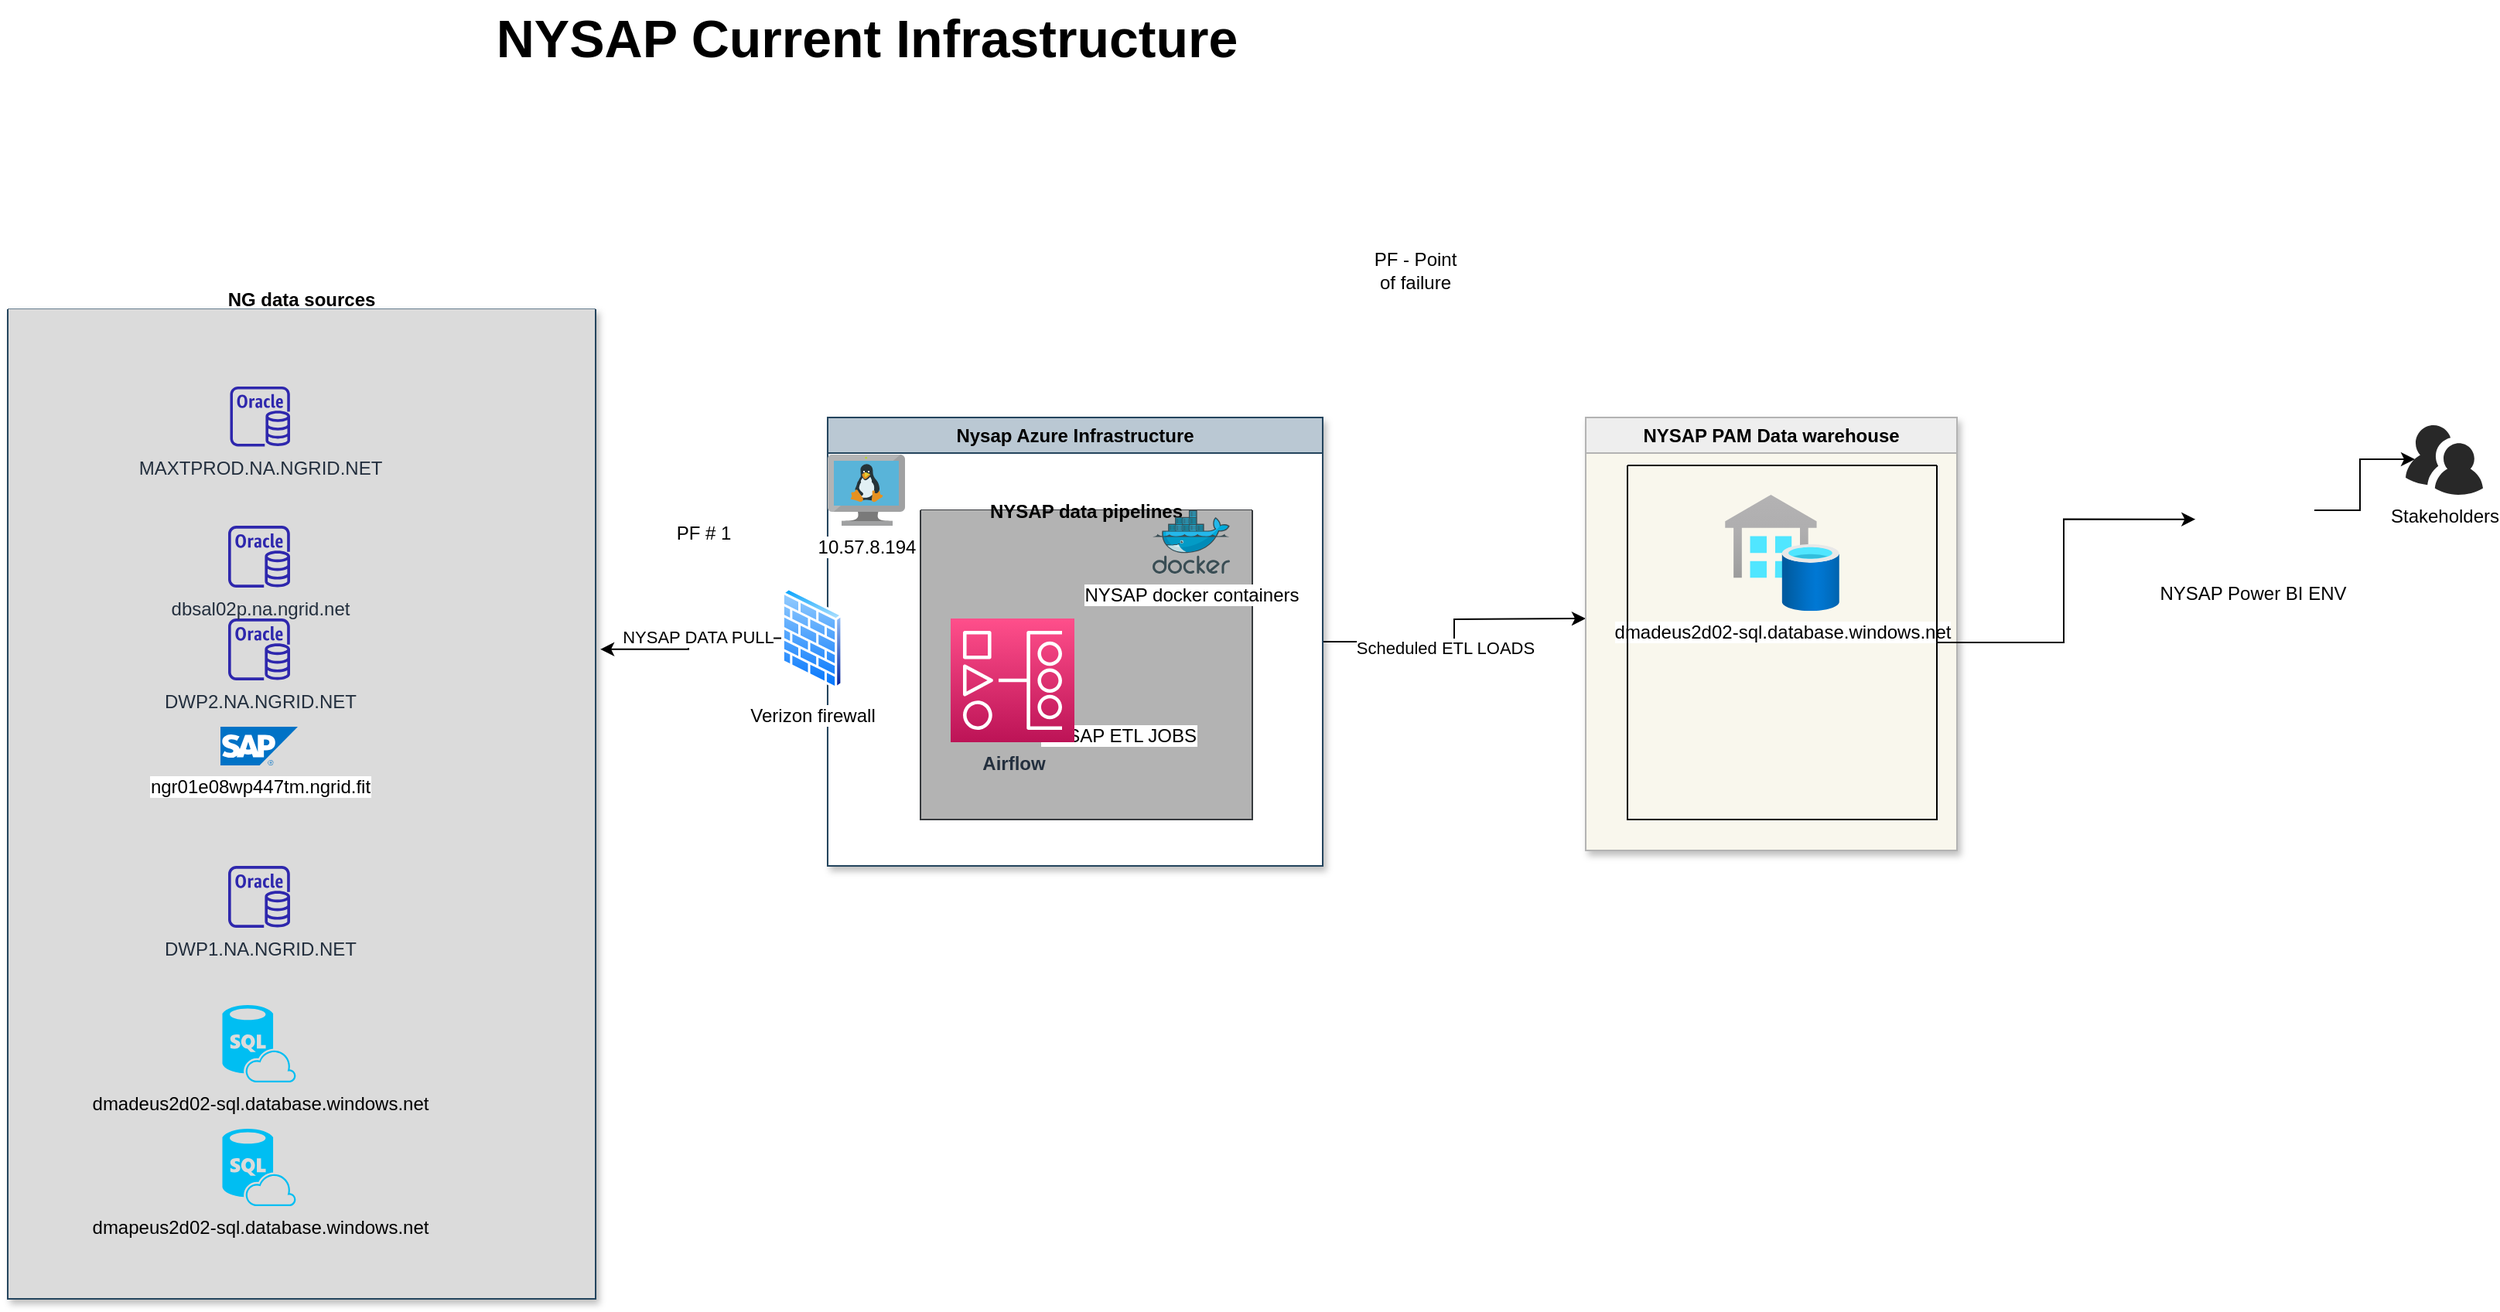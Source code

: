 <mxfile version="21.6.8" type="github" pages="2">
  <diagram name="Current infrastrucute" id="vMSi74zKKZoESPufpiis">
    <mxGraphModel dx="2250" dy="1853" grid="1" gridSize="10" guides="1" tooltips="1" connect="1" arrows="1" fold="1" page="1" pageScale="1" pageWidth="850" pageHeight="1100" math="0" shadow="0">
      <root>
        <mxCell id="0" />
        <mxCell id="1" parent="0" />
        <mxCell id="CI4ZX0cqtZSKXkryHxtm-9" value="NG data sources&#xa;" style="swimlane;startSize=0;fillColor=#707980;strokeColor=#23445d;fillStyle=solid;swimlaneFillColor=#DBDBDB;glass=1;shadow=1;perimeterSpacing=5;movable=1;resizable=1;rotatable=1;deletable=1;editable=1;locked=0;connectable=1;" vertex="1" parent="1">
          <mxGeometry x="-200" y="-680" width="380" height="640" as="geometry" />
        </mxCell>
        <mxCell id="CI4ZX0cqtZSKXkryHxtm-15" value="DWP2.NA.NGRID.NET" style="sketch=0;outlineConnect=0;fontColor=#232F3E;gradientColor=none;fillColor=#2E27AD;strokeColor=none;dashed=0;verticalLabelPosition=bottom;verticalAlign=top;align=center;html=1;fontSize=12;fontStyle=0;aspect=fixed;pointerEvents=1;shape=mxgraph.aws4.rds_oracle_instance;" vertex="1" parent="CI4ZX0cqtZSKXkryHxtm-9">
          <mxGeometry x="142.5" y="200" width="40" height="40" as="geometry" />
        </mxCell>
        <mxCell id="CI4ZX0cqtZSKXkryHxtm-8" value="" style="group" vertex="1" connectable="0" parent="CI4ZX0cqtZSKXkryHxtm-9">
          <mxGeometry x="133.75" y="40" width="57.5" height="540" as="geometry" />
        </mxCell>
        <mxCell id="CI4ZX0cqtZSKXkryHxtm-1" value="dbsal02p.na.ngrid.net" style="sketch=0;outlineConnect=0;fontColor=#232F3E;gradientColor=none;fillColor=#2E27AD;strokeColor=none;dashed=0;verticalLabelPosition=bottom;verticalAlign=top;align=center;html=1;fontSize=12;fontStyle=0;aspect=fixed;pointerEvents=1;shape=mxgraph.aws4.rds_oracle_instance;" vertex="1" parent="CI4ZX0cqtZSKXkryHxtm-8">
          <mxGeometry x="8.75" y="100" width="40" height="40" as="geometry" />
        </mxCell>
        <mxCell id="CI4ZX0cqtZSKXkryHxtm-2" value="ngr01e08wp447tm.ngrid.fit" style="image;sketch=0;aspect=fixed;html=1;points=[];align=center;fontSize=12;image=img/lib/mscae/SAP_HANA_on_Azure.svg;" vertex="1" parent="CI4ZX0cqtZSKXkryHxtm-8">
          <mxGeometry x="3.75" y="230" width="50" height="25" as="geometry" />
        </mxCell>
        <mxCell id="CI4ZX0cqtZSKXkryHxtm-3" value="DWP1.NA.NGRID.NET" style="sketch=0;outlineConnect=0;fontColor=#232F3E;gradientColor=none;fillColor=#2E27AD;strokeColor=none;dashed=0;verticalLabelPosition=bottom;verticalAlign=top;align=center;html=1;fontSize=12;fontStyle=0;aspect=fixed;pointerEvents=1;shape=mxgraph.aws4.rds_oracle_instance;" vertex="1" parent="CI4ZX0cqtZSKXkryHxtm-8">
          <mxGeometry x="8.75" y="320" width="40" height="40" as="geometry" />
        </mxCell>
        <mxCell id="CI4ZX0cqtZSKXkryHxtm-4" value="dmadeus2d02-sql.database.windows.net" style="verticalLabelPosition=bottom;html=1;verticalAlign=top;align=center;strokeColor=none;fillColor=#00BEF2;shape=mxgraph.azure.sql_database_sql_azure;" vertex="1" parent="CI4ZX0cqtZSKXkryHxtm-8">
          <mxGeometry x="5" y="410" width="47.5" height="50" as="geometry" />
        </mxCell>
        <mxCell id="CI4ZX0cqtZSKXkryHxtm-6" value="dmapeus2d02-sql.database.windows.net" style="verticalLabelPosition=bottom;html=1;verticalAlign=top;align=center;strokeColor=none;fillColor=#00BEF2;shape=mxgraph.azure.sql_database_sql_azure;" vertex="1" parent="CI4ZX0cqtZSKXkryHxtm-8">
          <mxGeometry x="5" y="490" width="47.5" height="50" as="geometry" />
        </mxCell>
        <mxCell id="CI4ZX0cqtZSKXkryHxtm-7" value="MAXTPROD.NA.NGRID.NET" style="sketch=0;outlineConnect=0;fontColor=#232F3E;gradientColor=none;fillColor=#2E27AD;strokeColor=none;dashed=0;verticalLabelPosition=bottom;verticalAlign=top;align=center;html=1;fontSize=12;fontStyle=0;aspect=fixed;pointerEvents=1;shape=mxgraph.aws4.rds_oracle_instance;" vertex="1" parent="CI4ZX0cqtZSKXkryHxtm-8">
          <mxGeometry x="10" y="10" width="38.75" height="38.75" as="geometry" />
        </mxCell>
        <mxCell id="CI4ZX0cqtZSKXkryHxtm-39" style="edgeStyle=orthogonalEdgeStyle;rounded=0;orthogonalLoop=1;jettySize=auto;html=1;" edge="1" parent="1" source="CI4ZX0cqtZSKXkryHxtm-10">
          <mxGeometry relative="1" as="geometry">
            <mxPoint x="820" y="-480" as="targetPoint" />
          </mxGeometry>
        </mxCell>
        <mxCell id="CI4ZX0cqtZSKXkryHxtm-40" value="Scheduled ETL LOADS" style="edgeLabel;html=1;align=center;verticalAlign=middle;resizable=0;points=[];" vertex="1" connectable="0" parent="CI4ZX0cqtZSKXkryHxtm-39">
          <mxGeometry x="-0.141" y="-4" relative="1" as="geometry">
            <mxPoint as="offset" />
          </mxGeometry>
        </mxCell>
        <mxCell id="CI4ZX0cqtZSKXkryHxtm-10" value="Nysap Azure Infrastructure" style="swimlane;whiteSpace=wrap;html=1;movable=1;resizable=1;rotatable=1;deletable=1;editable=1;locked=0;connectable=1;swimlaneFillColor=default;fillColor=#bac8d3;strokeColor=#23445d;gradientColor=none;shadow=1;" vertex="1" parent="1">
          <mxGeometry x="330" y="-610" width="320" height="290" as="geometry" />
        </mxCell>
        <mxCell id="CI4ZX0cqtZSKXkryHxtm-11" value="10.57.8.194" style="image;sketch=0;aspect=fixed;html=1;points=[];align=center;fontSize=12;image=img/lib/mscae/VM_Linux.svg;" vertex="1" parent="CI4ZX0cqtZSKXkryHxtm-10">
          <mxGeometry y="24" width="50" height="46" as="geometry" />
        </mxCell>
        <mxCell id="CI4ZX0cqtZSKXkryHxtm-18" value="NYSAP data pipelines" style="swimlane;startSize=0;fillColor=#F9F7ED;strokeColor=#36393d;swimlaneFillColor=#B3B3B3;" vertex="1" parent="CI4ZX0cqtZSKXkryHxtm-10">
          <mxGeometry x="60" y="60" width="214.5" height="200" as="geometry" />
        </mxCell>
        <mxCell id="CI4ZX0cqtZSKXkryHxtm-17" value="NYSAP docker containers" style="image;sketch=0;aspect=fixed;html=1;points=[];align=center;fontSize=12;image=img/lib/mscae/Docker.svg;" vertex="1" parent="CI4ZX0cqtZSKXkryHxtm-18">
          <mxGeometry x="150" width="50" height="41" as="geometry" />
        </mxCell>
        <mxCell id="CI4ZX0cqtZSKXkryHxtm-16" value="NYSAP ETL JOBS&lt;br&gt;" style="shape=image;html=1;verticalAlign=top;verticalLabelPosition=bottom;labelBackgroundColor=#ffffff;imageAspect=0;aspect=fixed;image=https://cdn0.iconfinder.com/data/icons/long-shadow-web-icons/512/python-128.png" vertex="1" parent="CI4ZX0cqtZSKXkryHxtm-18">
          <mxGeometry x="106" y="88" width="44" height="44" as="geometry" />
        </mxCell>
        <mxCell id="CI4ZX0cqtZSKXkryHxtm-21" value="&lt;b&gt;Airflow&lt;/b&gt;" style="sketch=0;points=[[0,0,0],[0.25,0,0],[0.5,0,0],[0.75,0,0],[1,0,0],[0,1,0],[0.25,1,0],[0.5,1,0],[0.75,1,0],[1,1,0],[0,0.25,0],[0,0.5,0],[0,0.75,0],[1,0.25,0],[1,0.5,0],[1,0.75,0]];outlineConnect=0;fontColor=#232F3E;gradientColor=#FF4F8B;gradientDirection=north;fillColor=#BC1356;strokeColor=#ffffff;dashed=0;verticalLabelPosition=bottom;verticalAlign=top;align=center;html=1;fontSize=12;fontStyle=0;aspect=fixed;shape=mxgraph.aws4.resourceIcon;resIcon=mxgraph.aws4.managed_workflows_for_apache_airflow;rotation=0;direction=east;" vertex="1" parent="CI4ZX0cqtZSKXkryHxtm-18">
          <mxGeometry x="19.5" y="70" width="80" height="80" as="geometry" />
        </mxCell>
        <mxCell id="CI4ZX0cqtZSKXkryHxtm-12" value="Verizon firewall&lt;br&gt;" style="image;aspect=fixed;perimeter=ellipsePerimeter;html=1;align=center;shadow=0;dashed=0;spacingTop=3;image=img/lib/active_directory/firewall.svg;" vertex="1" parent="CI4ZX0cqtZSKXkryHxtm-10">
          <mxGeometry x="-30" y="110" width="40" height="65.57" as="geometry" />
        </mxCell>
        <mxCell id="CI4ZX0cqtZSKXkryHxtm-26" style="edgeStyle=orthogonalEdgeStyle;rounded=0;orthogonalLoop=1;jettySize=auto;html=1;entryX=0.995;entryY=0.346;entryDx=0;entryDy=0;entryPerimeter=0;" edge="1" parent="1" source="CI4ZX0cqtZSKXkryHxtm-12" target="CI4ZX0cqtZSKXkryHxtm-9">
          <mxGeometry relative="1" as="geometry" />
        </mxCell>
        <mxCell id="CI4ZX0cqtZSKXkryHxtm-27" value="NYSAP DATA PULL" style="edgeLabel;html=1;align=center;verticalAlign=middle;resizable=0;points=[];" vertex="1" connectable="0" parent="CI4ZX0cqtZSKXkryHxtm-26">
          <mxGeometry x="-0.133" y="-1" relative="1" as="geometry">
            <mxPoint as="offset" />
          </mxGeometry>
        </mxCell>
        <mxCell id="CI4ZX0cqtZSKXkryHxtm-32" value="NYSAP PAM Data warehouse" style="swimlane;whiteSpace=wrap;html=1;swimlaneFillColor=#F9F7ED;fillColor=#eeeeee;strokeColor=#B3B3B3;shadow=1;" vertex="1" parent="1">
          <mxGeometry x="820" y="-610" width="240" height="280" as="geometry" />
        </mxCell>
        <mxCell id="CI4ZX0cqtZSKXkryHxtm-33" value="dmadeus2d02-sql.database.windows.net" style="image;aspect=fixed;html=1;points=[];align=center;fontSize=12;image=img/lib/azure2/databases/SQL_Data_Warehouses.svg;" vertex="1" parent="CI4ZX0cqtZSKXkryHxtm-32">
          <mxGeometry x="90" y="50" width="74" height="75.16" as="geometry" />
        </mxCell>
        <mxCell id="CI4ZX0cqtZSKXkryHxtm-34" value="" style="swimlane;startSize=0;" vertex="1" parent="CI4ZX0cqtZSKXkryHxtm-32">
          <mxGeometry x="27" y="31" width="200" height="229" as="geometry" />
        </mxCell>
        <mxCell id="CI4ZX0cqtZSKXkryHxtm-47" style="edgeStyle=orthogonalEdgeStyle;rounded=0;orthogonalLoop=1;jettySize=auto;html=1;entryX=0.12;entryY=0.489;entryDx=0;entryDy=0;entryPerimeter=0;" edge="1" parent="1" source="CI4ZX0cqtZSKXkryHxtm-44" target="CI4ZX0cqtZSKXkryHxtm-46">
          <mxGeometry relative="1" as="geometry" />
        </mxCell>
        <mxCell id="CI4ZX0cqtZSKXkryHxtm-44" value="NYSAP Power BI ENV&lt;br&gt;" style="shape=image;html=1;verticalAlign=top;verticalLabelPosition=bottom;labelBackgroundColor=#ffffff;imageAspect=0;aspect=fixed;image=https://cdn3.iconfinder.com/data/icons/user-interface-169/32/dashboard-128.png" vertex="1" parent="1">
          <mxGeometry x="1211" y="-590" width="80" height="80" as="geometry" />
        </mxCell>
        <mxCell id="CI4ZX0cqtZSKXkryHxtm-45" style="edgeStyle=orthogonalEdgeStyle;rounded=0;orthogonalLoop=1;jettySize=auto;html=1;entryX=0.039;entryY=0.573;entryDx=0;entryDy=0;entryPerimeter=0;" edge="1" parent="1" source="CI4ZX0cqtZSKXkryHxtm-34" target="CI4ZX0cqtZSKXkryHxtm-44">
          <mxGeometry relative="1" as="geometry" />
        </mxCell>
        <mxCell id="CI4ZX0cqtZSKXkryHxtm-46" value="Stakeholders&lt;br&gt;" style="verticalLabelPosition=bottom;sketch=0;html=1;fillColor=#282828;strokeColor=none;verticalAlign=top;pointerEvents=1;align=center;shape=mxgraph.cisco_safe.people_places_things_icons.icon9;" vertex="1" parent="1">
          <mxGeometry x="1350" y="-605" width="50" height="45" as="geometry" />
        </mxCell>
        <mxCell id="elL2RzY8pu2NPmQDRrTH-1" value="&lt;font style=&quot;font-size: 34px;&quot;&gt;&lt;b&gt;NYSAP Current Infrastructure&lt;/b&gt;&lt;/font&gt;" style="text;html=1;align=center;verticalAlign=middle;resizable=0;points=[];autosize=1;strokeColor=none;fillColor=none;rotation=0;strokeWidth=14;" vertex="1" parent="1">
          <mxGeometry x="105" y="-880" width="500" height="50" as="geometry" />
        </mxCell>
        <mxCell id="RrPWj1b0JSeMhF9w49Of-1" value="PF # 1" style="text;html=1;strokeColor=none;fillColor=none;align=center;verticalAlign=middle;whiteSpace=wrap;rounded=0;" vertex="1" parent="1">
          <mxGeometry x="220" y="-550" width="60" height="30" as="geometry" />
        </mxCell>
        <mxCell id="RrPWj1b0JSeMhF9w49Of-2" value="PF - Point of failure" style="text;html=1;strokeColor=none;fillColor=none;align=center;verticalAlign=middle;whiteSpace=wrap;rounded=0;" vertex="1" parent="1">
          <mxGeometry x="680" y="-720" width="60" height="30" as="geometry" />
        </mxCell>
      </root>
    </mxGraphModel>
  </diagram>
  <diagram id="TgUMa0ErC86IIr1JcosY" name="Future Infrastructure">
    <mxGraphModel dx="1050" dy="565" grid="1" gridSize="10" guides="1" tooltips="1" connect="1" arrows="1" fold="1" page="1" pageScale="1" pageWidth="850" pageHeight="1100" math="0" shadow="0">
      <root>
        <mxCell id="0" />
        <mxCell id="1" parent="0" />
        <mxCell id="j4yfBSPMg8mZGQhBKooI-1" value="NG data sources&#xa;" style="swimlane;startSize=0;fillColor=#707980;strokeColor=#23445d;fillStyle=solid;swimlaneFillColor=#DBDBDB;glass=1;shadow=1;perimeterSpacing=5;movable=1;resizable=1;rotatable=1;deletable=1;editable=1;locked=0;connectable=1;" vertex="1" parent="1">
          <mxGeometry x="90" y="230" width="380" height="640" as="geometry" />
        </mxCell>
        <mxCell id="j4yfBSPMg8mZGQhBKooI-2" value="DWP2.NA.NGRID.NET" style="sketch=0;outlineConnect=0;fontColor=#232F3E;gradientColor=none;fillColor=#2E27AD;strokeColor=none;dashed=0;verticalLabelPosition=bottom;verticalAlign=top;align=center;html=1;fontSize=12;fontStyle=0;aspect=fixed;pointerEvents=1;shape=mxgraph.aws4.rds_oracle_instance;" vertex="1" parent="j4yfBSPMg8mZGQhBKooI-1">
          <mxGeometry x="142.5" y="200" width="40" height="40" as="geometry" />
        </mxCell>
        <mxCell id="j4yfBSPMg8mZGQhBKooI-3" value="" style="group" vertex="1" connectable="0" parent="j4yfBSPMg8mZGQhBKooI-1">
          <mxGeometry x="133.75" y="40" width="57.5" height="540" as="geometry" />
        </mxCell>
        <mxCell id="j4yfBSPMg8mZGQhBKooI-4" value="dbsal02p.na.ngrid.net" style="sketch=0;outlineConnect=0;fontColor=#232F3E;gradientColor=none;fillColor=#2E27AD;strokeColor=none;dashed=0;verticalLabelPosition=bottom;verticalAlign=top;align=center;html=1;fontSize=12;fontStyle=0;aspect=fixed;pointerEvents=1;shape=mxgraph.aws4.rds_oracle_instance;" vertex="1" parent="j4yfBSPMg8mZGQhBKooI-3">
          <mxGeometry x="8.75" y="100" width="40" height="40" as="geometry" />
        </mxCell>
        <mxCell id="j4yfBSPMg8mZGQhBKooI-5" value="ngr01e08wp447tm.ngrid.fit" style="image;sketch=0;aspect=fixed;html=1;points=[];align=center;fontSize=12;image=img/lib/mscae/SAP_HANA_on_Azure.svg;" vertex="1" parent="j4yfBSPMg8mZGQhBKooI-3">
          <mxGeometry x="3.75" y="230" width="50" height="25" as="geometry" />
        </mxCell>
        <mxCell id="j4yfBSPMg8mZGQhBKooI-6" value="DWP1.NA.NGRID.NET" style="sketch=0;outlineConnect=0;fontColor=#232F3E;gradientColor=none;fillColor=#2E27AD;strokeColor=none;dashed=0;verticalLabelPosition=bottom;verticalAlign=top;align=center;html=1;fontSize=12;fontStyle=0;aspect=fixed;pointerEvents=1;shape=mxgraph.aws4.rds_oracle_instance;" vertex="1" parent="j4yfBSPMg8mZGQhBKooI-3">
          <mxGeometry x="8.75" y="320" width="40" height="40" as="geometry" />
        </mxCell>
        <mxCell id="j4yfBSPMg8mZGQhBKooI-7" value="dmadeus2d02-sql.database.windows.net" style="verticalLabelPosition=bottom;html=1;verticalAlign=top;align=center;strokeColor=none;fillColor=#00BEF2;shape=mxgraph.azure.sql_database_sql_azure;" vertex="1" parent="j4yfBSPMg8mZGQhBKooI-3">
          <mxGeometry x="5" y="410" width="47.5" height="50" as="geometry" />
        </mxCell>
        <mxCell id="j4yfBSPMg8mZGQhBKooI-8" value="dmapeus2d02-sql.database.windows.net" style="verticalLabelPosition=bottom;html=1;verticalAlign=top;align=center;strokeColor=none;fillColor=#00BEF2;shape=mxgraph.azure.sql_database_sql_azure;" vertex="1" parent="j4yfBSPMg8mZGQhBKooI-3">
          <mxGeometry x="5" y="490" width="47.5" height="50" as="geometry" />
        </mxCell>
        <mxCell id="j4yfBSPMg8mZGQhBKooI-9" value="MAXTPROD.NA.NGRID.NET" style="sketch=0;outlineConnect=0;fontColor=#232F3E;gradientColor=none;fillColor=#2E27AD;strokeColor=none;dashed=0;verticalLabelPosition=bottom;verticalAlign=top;align=center;html=1;fontSize=12;fontStyle=0;aspect=fixed;pointerEvents=1;shape=mxgraph.aws4.rds_oracle_instance;" vertex="1" parent="j4yfBSPMg8mZGQhBKooI-3">
          <mxGeometry x="10" y="10" width="38.75" height="38.75" as="geometry" />
        </mxCell>
        <mxCell id="j4yfBSPMg8mZGQhBKooI-32" style="edgeStyle=orthogonalEdgeStyle;rounded=0;orthogonalLoop=1;jettySize=auto;html=1;entryX=0.981;entryY=0.449;entryDx=0;entryDy=0;entryPerimeter=0;" edge="1" parent="1" source="j4yfBSPMg8mZGQhBKooI-10" target="j4yfBSPMg8mZGQhBKooI-1">
          <mxGeometry relative="1" as="geometry" />
        </mxCell>
        <mxCell id="j4yfBSPMg8mZGQhBKooI-33" value="NYSAP ETL JOBS" style="edgeLabel;html=1;align=center;verticalAlign=middle;resizable=0;points=[];" vertex="1" connectable="0" parent="j4yfBSPMg8mZGQhBKooI-32">
          <mxGeometry x="0.121" y="2" relative="1" as="geometry">
            <mxPoint as="offset" />
          </mxGeometry>
        </mxCell>
        <mxCell id="j4yfBSPMg8mZGQhBKooI-36" style="edgeStyle=orthogonalEdgeStyle;rounded=0;orthogonalLoop=1;jettySize=auto;html=1;entryX=0.831;entryY=0.009;entryDx=0;entryDy=0;entryPerimeter=0;" edge="1" parent="1" source="j4yfBSPMg8mZGQhBKooI-10" target="j4yfBSPMg8mZGQhBKooI-34">
          <mxGeometry relative="1" as="geometry">
            <mxPoint x="970" y="780" as="targetPoint" />
          </mxGeometry>
        </mxCell>
        <mxCell id="j4yfBSPMg8mZGQhBKooI-10" value="NYSAP AZURE 2.0 ENV" style="swimlane;whiteSpace=wrap;html=1;swimlaneFillColor=#B3B3B3;shadow=1;" vertex="1" parent="1">
          <mxGeometry x="570" y="380" width="780" height="362.5" as="geometry" />
        </mxCell>
        <mxCell id="j4yfBSPMg8mZGQhBKooI-11" value="AZURE VM&lt;br&gt;" style="image;sketch=0;aspect=fixed;html=1;points=[];align=center;fontSize=12;image=img/lib/mscae/VM_Linux.svg;" vertex="1" parent="j4yfBSPMg8mZGQhBKooI-10">
          <mxGeometry x="40" y="54" width="50" height="46" as="geometry" />
        </mxCell>
        <mxCell id="j4yfBSPMg8mZGQhBKooI-30" style="edgeStyle=orthogonalEdgeStyle;rounded=0;orthogonalLoop=1;jettySize=auto;html=1;" edge="1" parent="j4yfBSPMg8mZGQhBKooI-10" source="j4yfBSPMg8mZGQhBKooI-14" target="j4yfBSPMg8mZGQhBKooI-28">
          <mxGeometry relative="1" as="geometry" />
        </mxCell>
        <mxCell id="j4yfBSPMg8mZGQhBKooI-31" value="NYSAP ETL LOADS" style="edgeLabel;html=1;align=center;verticalAlign=middle;resizable=0;points=[];" vertex="1" connectable="0" parent="j4yfBSPMg8mZGQhBKooI-30">
          <mxGeometry x="0.255" y="1" relative="1" as="geometry">
            <mxPoint as="offset" />
          </mxGeometry>
        </mxCell>
        <mxCell id="j4yfBSPMg8mZGQhBKooI-14" value="NYSAP ETL&amp;nbsp;" style="swimlane;whiteSpace=wrap;html=1;startSize=23;" vertex="1" parent="j4yfBSPMg8mZGQhBKooI-10">
          <mxGeometry x="120" y="42.5" width="360" height="230" as="geometry" />
        </mxCell>
        <mxCell id="j4yfBSPMg8mZGQhBKooI-18" style="edgeStyle=orthogonalEdgeStyle;rounded=0;orthogonalLoop=1;jettySize=auto;html=1;entryX=0;entryY=0.5;entryDx=0;entryDy=0;entryPerimeter=0;" edge="1" parent="j4yfBSPMg8mZGQhBKooI-14" source="j4yfBSPMg8mZGQhBKooI-13" target="j4yfBSPMg8mZGQhBKooI-17">
          <mxGeometry relative="1" as="geometry" />
        </mxCell>
        <mxCell id="j4yfBSPMg8mZGQhBKooI-13" value="AZURE KUBERNETES SERVICES" style="image;aspect=fixed;html=1;points=[];align=center;fontSize=12;image=img/lib/azure2/compute/Kubernetes_Services.svg;direction=west;" vertex="1" parent="j4yfBSPMg8mZGQhBKooI-14">
          <mxGeometry x="30" y="72.56" width="60" height="52.94" as="geometry" />
        </mxCell>
        <mxCell id="j4yfBSPMg8mZGQhBKooI-21" style="edgeStyle=orthogonalEdgeStyle;rounded=0;orthogonalLoop=1;jettySize=auto;html=1;" edge="1" parent="j4yfBSPMg8mZGQhBKooI-14" source="j4yfBSPMg8mZGQhBKooI-17" target="j4yfBSPMg8mZGQhBKooI-19">
          <mxGeometry relative="1" as="geometry" />
        </mxCell>
        <mxCell id="j4yfBSPMg8mZGQhBKooI-17" value="" style="sketch=0;points=[[0,0,0],[0.25,0,0],[0.5,0,0],[0.75,0,0],[1,0,0],[0,1,0],[0.25,1,0],[0.5,1,0],[0.75,1,0],[1,1,0],[0,0.25,0],[0,0.5,0],[0,0.75,0],[1,0.25,0],[1,0.5,0],[1,0.75,0]];outlineConnect=0;fontColor=#232F3E;gradientColor=#FF4F8B;gradientDirection=north;fillColor=#BC1356;strokeColor=#ffffff;dashed=0;verticalLabelPosition=bottom;verticalAlign=top;align=center;html=1;fontSize=12;fontStyle=0;aspect=fixed;shape=mxgraph.aws4.resourceIcon;resIcon=mxgraph.aws4.managed_workflows_for_apache_airflow;" vertex="1" parent="j4yfBSPMg8mZGQhBKooI-14">
          <mxGeometry x="160" y="70" width="78" height="78" as="geometry" />
        </mxCell>
        <mxCell id="j4yfBSPMg8mZGQhBKooI-19" value="" style="shape=image;html=1;verticalAlign=top;verticalLabelPosition=bottom;labelBackgroundColor=#ffffff;imageAspect=0;aspect=fixed;image=https://cdn0.iconfinder.com/data/icons/long-shadow-web-icons/512/python-128.png" vertex="1" parent="j4yfBSPMg8mZGQhBKooI-14">
          <mxGeometry x="270" y="64.03" width="70" height="70" as="geometry" />
        </mxCell>
        <mxCell id="j4yfBSPMg8mZGQhBKooI-22" value="Azure container instances&lt;br&gt;" style="image;aspect=fixed;html=1;points=[];align=center;fontSize=12;image=img/lib/azure2/containers/Container_Registries.svg;" vertex="1" parent="j4yfBSPMg8mZGQhBKooI-10">
          <mxGeometry x="10" y="152.5" width="68" height="61" as="geometry" />
        </mxCell>
        <mxCell id="j4yfBSPMg8mZGQhBKooI-24" style="edgeStyle=orthogonalEdgeStyle;rounded=0;orthogonalLoop=1;jettySize=auto;html=1;" edge="1" parent="j4yfBSPMg8mZGQhBKooI-10" source="j4yfBSPMg8mZGQhBKooI-13" target="j4yfBSPMg8mZGQhBKooI-22">
          <mxGeometry relative="1" as="geometry" />
        </mxCell>
        <mxCell id="j4yfBSPMg8mZGQhBKooI-27" style="edgeStyle=orthogonalEdgeStyle;rounded=0;orthogonalLoop=1;jettySize=auto;html=1;entryX=1;entryY=0.5;entryDx=0;entryDy=0;" edge="1" parent="j4yfBSPMg8mZGQhBKooI-10" source="j4yfBSPMg8mZGQhBKooI-25" target="j4yfBSPMg8mZGQhBKooI-14">
          <mxGeometry relative="1" as="geometry" />
        </mxCell>
        <mxCell id="j4yfBSPMg8mZGQhBKooI-25" value="NG VNET" style="image;aspect=fixed;html=1;points=[];align=center;fontSize=12;image=img/lib/azure2/networking/Virtual_Networks.svg;" vertex="1" parent="j4yfBSPMg8mZGQhBKooI-10">
          <mxGeometry x="620" y="54" width="67" height="40" as="geometry" />
        </mxCell>
        <mxCell id="j4yfBSPMg8mZGQhBKooI-29" style="edgeStyle=orthogonalEdgeStyle;rounded=0;orthogonalLoop=1;jettySize=auto;html=1;" edge="1" parent="j4yfBSPMg8mZGQhBKooI-10" source="j4yfBSPMg8mZGQhBKooI-28" target="j4yfBSPMg8mZGQhBKooI-25">
          <mxGeometry relative="1" as="geometry" />
        </mxCell>
        <mxCell id="j4yfBSPMg8mZGQhBKooI-28" value="NYSAP PROD Data warehouse" style="image;aspect=fixed;html=1;points=[];align=center;fontSize=12;image=img/lib/azure2/databases/SQL_Database.svg;" vertex="1" parent="j4yfBSPMg8mZGQhBKooI-10">
          <mxGeometry x="639" y="180" width="60" height="80" as="geometry" />
        </mxCell>
        <mxCell id="j4yfBSPMg8mZGQhBKooI-47" style="edgeStyle=orthogonalEdgeStyle;rounded=0;orthogonalLoop=1;jettySize=auto;html=1;" edge="1" parent="j4yfBSPMg8mZGQhBKooI-10" source="j4yfBSPMg8mZGQhBKooI-44" target="j4yfBSPMg8mZGQhBKooI-28">
          <mxGeometry relative="1" as="geometry" />
        </mxCell>
        <mxCell id="j4yfBSPMg8mZGQhBKooI-48" value="SERVERLESS FUNCTIONS" style="edgeLabel;html=1;align=center;verticalAlign=middle;resizable=0;points=[];" vertex="1" connectable="0" parent="j4yfBSPMg8mZGQhBKooI-47">
          <mxGeometry x="0.087" y="3" relative="1" as="geometry">
            <mxPoint as="offset" />
          </mxGeometry>
        </mxCell>
        <mxCell id="j4yfBSPMg8mZGQhBKooI-44" value="NYSAP FUNCTIONS" style="image;aspect=fixed;html=1;points=[];align=center;fontSize=12;image=img/lib/azure2/iot/Function_Apps.svg;" vertex="1" parent="j4yfBSPMg8mZGQhBKooI-10">
          <mxGeometry x="246" y="290" width="34" height="30" as="geometry" />
        </mxCell>
        <mxCell id="j4yfBSPMg8mZGQhBKooI-35" style="edgeStyle=orthogonalEdgeStyle;rounded=0;orthogonalLoop=1;jettySize=auto;html=1;" edge="1" parent="1" source="j4yfBSPMg8mZGQhBKooI-34">
          <mxGeometry relative="1" as="geometry">
            <mxPoint x="950" y="750" as="targetPoint" />
          </mxGeometry>
        </mxCell>
        <mxCell id="j4yfBSPMg8mZGQhBKooI-34" value="&lt;ol&gt;&lt;li&gt;&lt;b&gt;NYSAP CI/CD MAINTENANCE PROJECTS&lt;/b&gt;&lt;/li&gt;&lt;li&gt;&lt;b&gt;STAND UP/MODIFTY AZURE RESOURCES&lt;/b&gt;&lt;/li&gt;&lt;li&gt;&lt;b&gt;DOCUMENTAION&lt;/b&gt;&lt;/li&gt;&lt;li&gt;&lt;b&gt;REPOSOTORIES&lt;/b&gt;&lt;/li&gt;&lt;/ol&gt;" style="image;aspect=fixed;html=1;points=[];align=center;fontSize=12;image=img/lib/azure2/devops/Azure_DevOps.svg;" vertex="1" parent="1">
          <mxGeometry x="928" y="900" width="64" height="64" as="geometry" />
        </mxCell>
        <mxCell id="j4yfBSPMg8mZGQhBKooI-42" style="edgeStyle=orthogonalEdgeStyle;rounded=0;orthogonalLoop=1;jettySize=auto;html=1;entryX=-0.136;entryY=0.673;entryDx=0;entryDy=0;entryPerimeter=0;" edge="1" parent="1" source="j4yfBSPMg8mZGQhBKooI-37" target="j4yfBSPMg8mZGQhBKooI-41">
          <mxGeometry relative="1" as="geometry">
            <mxPoint x="1650" y="510" as="targetPoint" />
            <Array as="points">
              <mxPoint x="1624" y="516" />
              <mxPoint x="1624" y="511" />
              <mxPoint x="1693" y="511" />
            </Array>
          </mxGeometry>
        </mxCell>
        <mxCell id="j4yfBSPMg8mZGQhBKooI-37" value="NYSAP REPORTING HUB&lt;br&gt;&lt;br&gt;Contains NYSAP POWER BI DATAMARTS/REPORTS/DATAFLOWS" style="image;aspect=fixed;html=1;points=[];align=center;fontSize=12;image=img/lib/azure2/other/Dashboard_Hub.svg;" vertex="1" parent="1">
          <mxGeometry x="1530" y="490" width="68" height="52" as="geometry" />
        </mxCell>
        <mxCell id="j4yfBSPMg8mZGQhBKooI-40" style="edgeStyle=orthogonalEdgeStyle;rounded=0;orthogonalLoop=1;jettySize=auto;html=1;" edge="1" parent="1" source="j4yfBSPMg8mZGQhBKooI-28" target="j4yfBSPMg8mZGQhBKooI-37">
          <mxGeometry relative="1" as="geometry" />
        </mxCell>
        <mxCell id="j4yfBSPMg8mZGQhBKooI-43" value="DAILY REFRESH" style="edgeLabel;html=1;align=center;verticalAlign=middle;resizable=0;points=[];" vertex="1" connectable="0" parent="j4yfBSPMg8mZGQhBKooI-40">
          <mxGeometry x="-0.134" y="-3" relative="1" as="geometry">
            <mxPoint as="offset" />
          </mxGeometry>
        </mxCell>
        <mxCell id="j4yfBSPMg8mZGQhBKooI-41" value="" style="verticalLabelPosition=bottom;sketch=0;html=1;fillColor=#282828;strokeColor=none;verticalAlign=top;pointerEvents=1;align=center;shape=mxgraph.cisco_safe.people_places_things_icons.icon2;" vertex="1" parent="1">
          <mxGeometry x="1700" y="459" width="50" height="41" as="geometry" />
        </mxCell>
      </root>
    </mxGraphModel>
  </diagram>
</mxfile>
